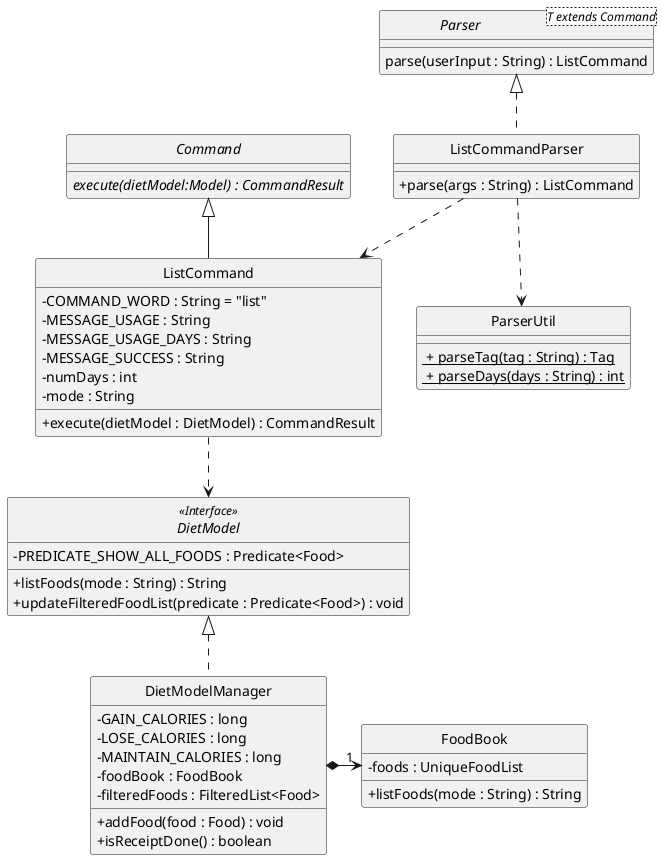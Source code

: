 @startuml
/' @author @akhilvuputuri'/
/' Got inspiration and adapted
from https://github.com/AY1920S2-CS2103T-W12-1/main/blob/master/docs/images/DeliveredClassDiagram.png '/

skinparam backgroundColor #ffffff
skinparam classAttributeIconSize 0
hide circle


class ListCommandParser implements Parser {
    /' Methods '/
    + parse(args : String) : ListCommand
}

interface Parser<T extends Command> {
    parse(userInput : String) : ListCommand
}

abstract class Command {
    {abstract} execute(dietModel:Model) : CommandResult
}

class ListCommand extends Command {
    /' Fields '/
    - COMMAND_WORD : String = "list"
    - MESSAGE_USAGE : String
    - MESSAGE_USAGE_DAYS : String
    - MESSAGE_SUCCESS : String
    - numDays : int
    - mode : String

    /' Methods '/
    + execute(dietModel : DietModel) : CommandResult

}

interface DietModel <<Interface>> {
    - PREDICATE_SHOW_ALL_FOODS : Predicate<Food>

    + listFoods(mode : String) : String
    + updateFilteredFoodList(predicate : Predicate<Food>) : void

}

class ParserUtil {
    <u> + parseTag(tag : String) : Tag
    <u> + parseDays(days : String) : int
}

class DietModelManager implements DietModel {
    /' Fields '/
    - GAIN_CALORIES : long
    - LOSE_CALORIES : long
    - MAINTAIN_CALORIES : long
    - foodBook : FoodBook
    - filteredFoods : FilteredList<Food>

    /' Methods '/
    + addFood(food : Food) : void
    + isReceiptDone() : boolean
}

class FoodBook {
    /' Fields '/
    - foods : UniqueFoodList

    /' Methods '/
    + listFoods(mode : String) : String
}



ListCommandParser ..> ListCommand
ListCommandParser ..> ParserUtil
ListCommand ..> DietModel
DietModelManager *-right->"1" FoodBook

@enduml
